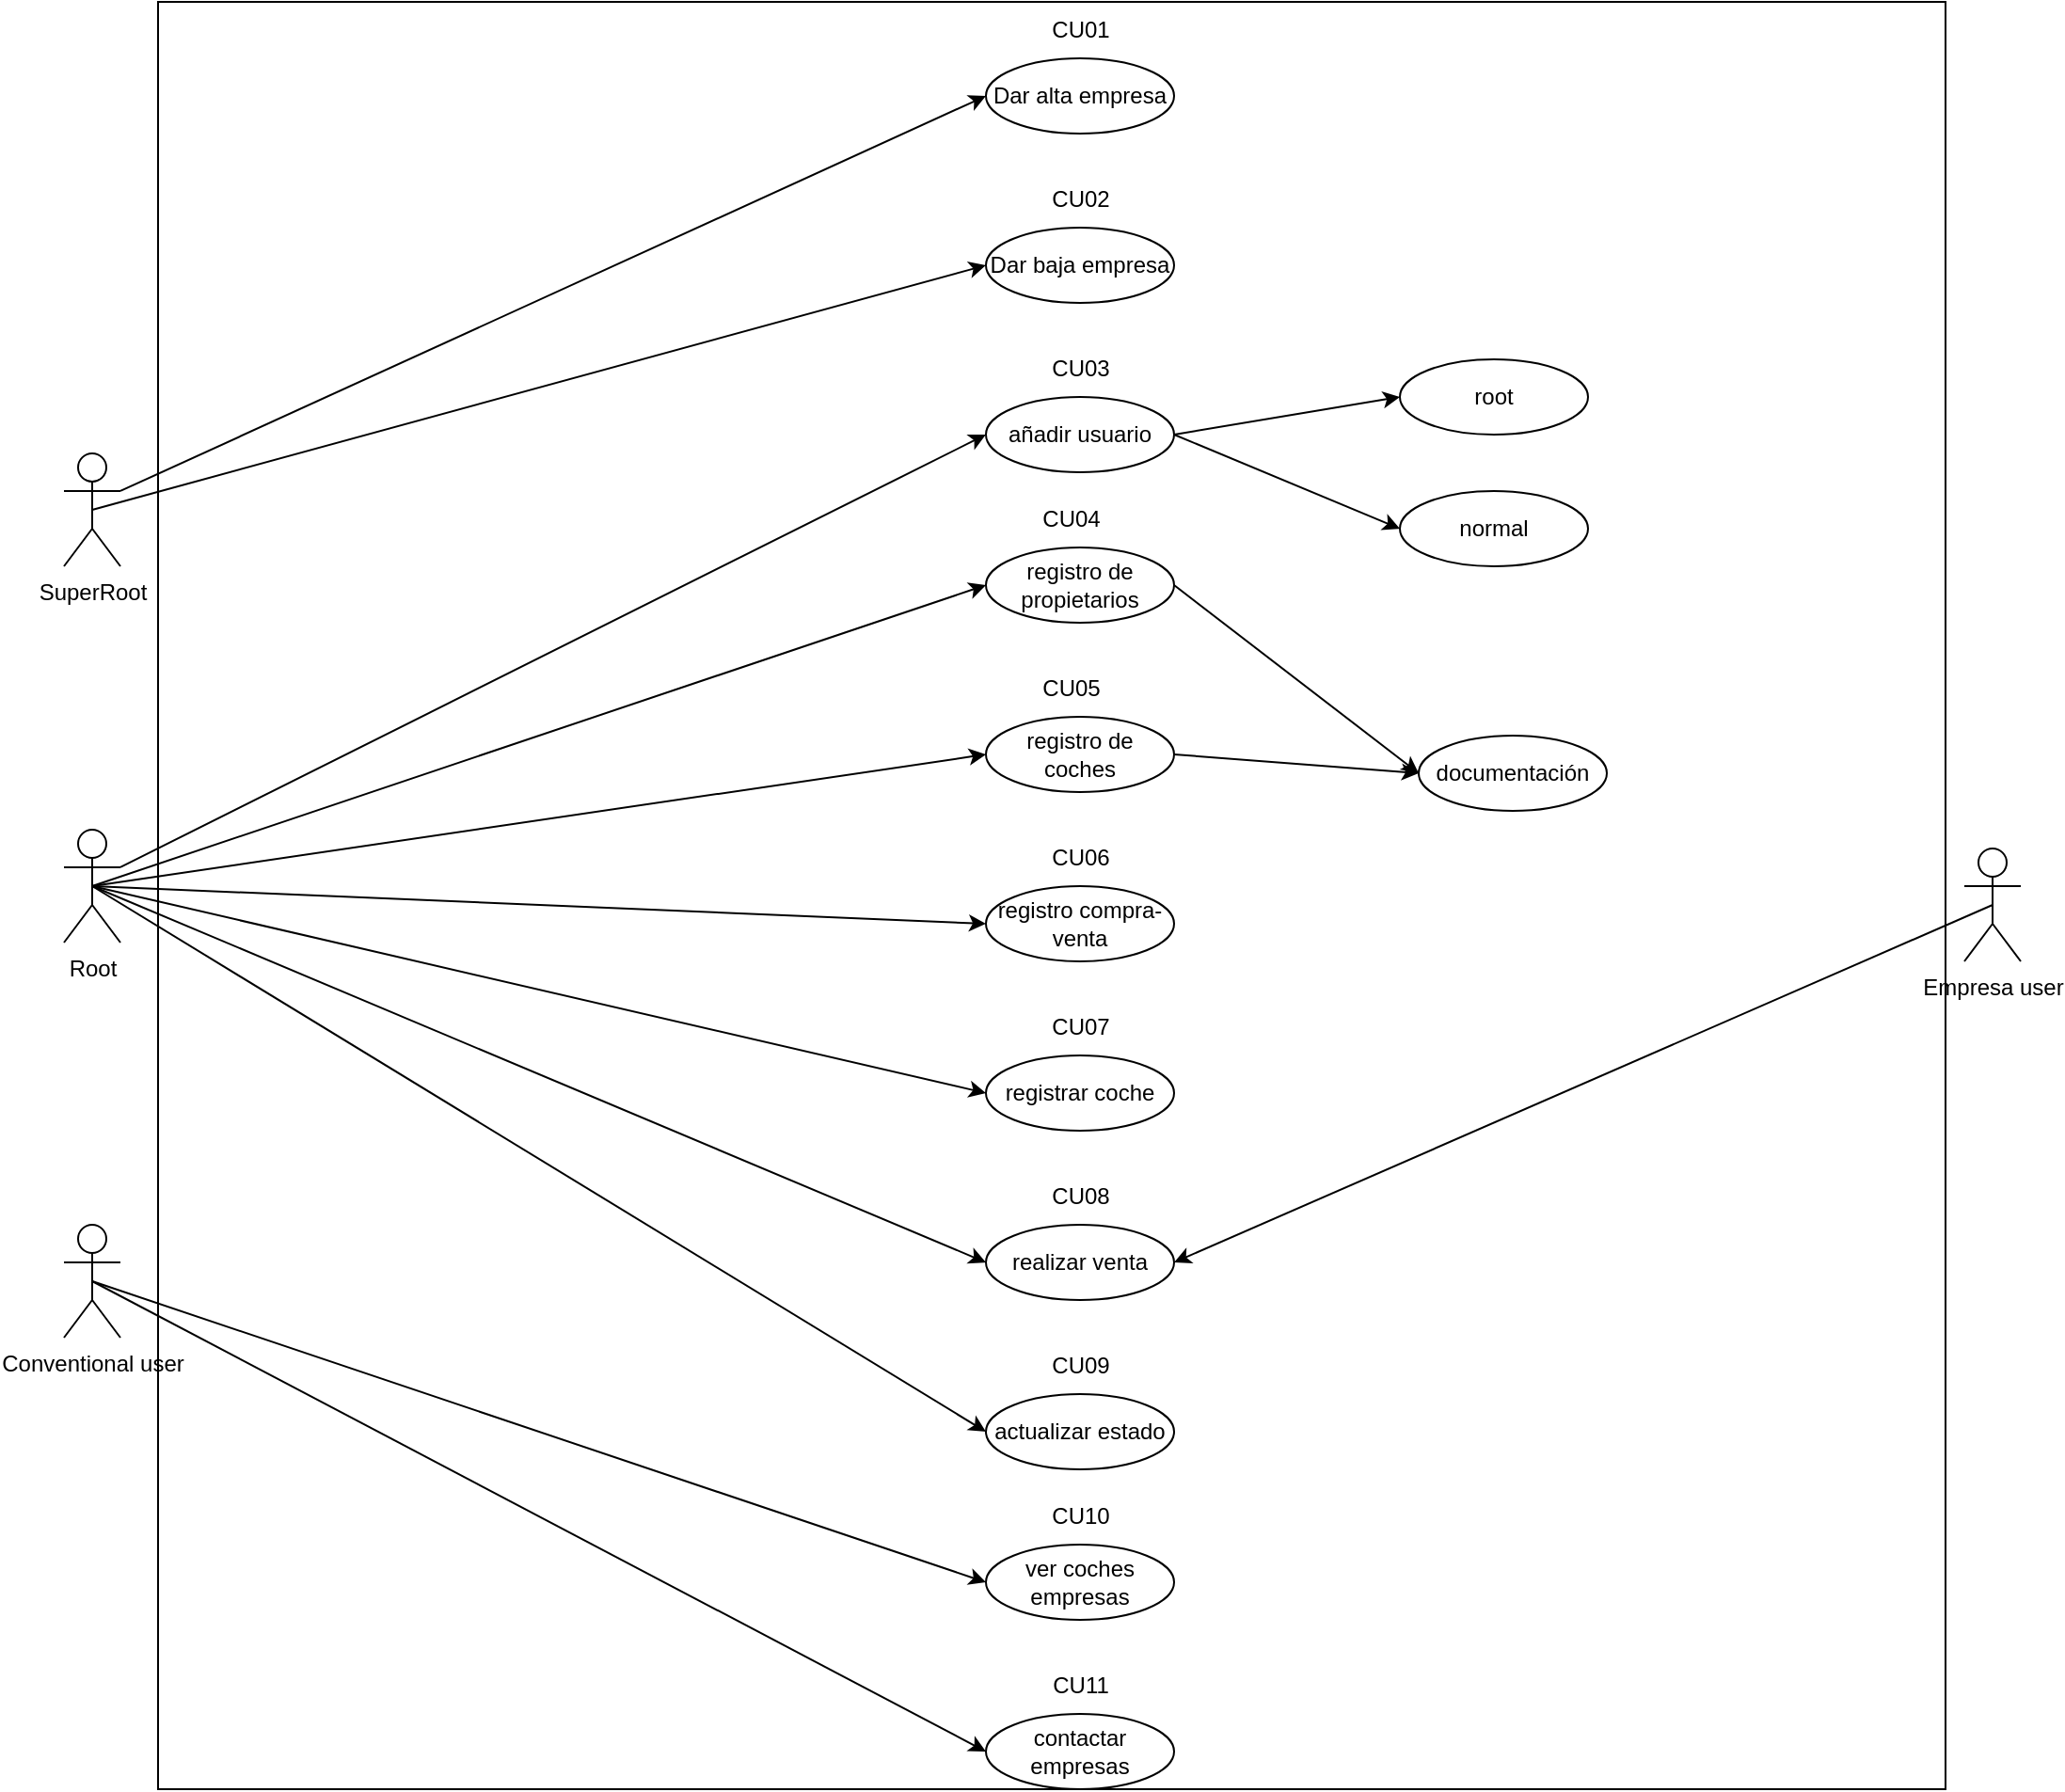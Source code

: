 <mxfile version="24.6.4" type="device">
  <diagram name="Página-1" id="p8f2BYi9Vp8I2ANP-Sst">
    <mxGraphModel dx="1434" dy="836" grid="1" gridSize="10" guides="1" tooltips="1" connect="1" arrows="1" fold="1" page="1" pageScale="1" pageWidth="827" pageHeight="1169" math="0" shadow="0">
      <root>
        <mxCell id="0" />
        <mxCell id="1" parent="0" />
        <mxCell id="Sqgr7XIrYoQnnIhTzp-i-64" value="" style="whiteSpace=wrap;html=1;aspect=fixed;" parent="1" vertex="1">
          <mxGeometry x="210" y="40" width="950" height="950" as="geometry" />
        </mxCell>
        <mxCell id="Sqgr7XIrYoQnnIhTzp-i-10" style="rounded=0;orthogonalLoop=1;jettySize=auto;html=1;exitX=1;exitY=0.333;exitDx=0;exitDy=0;exitPerimeter=0;entryX=0;entryY=0.5;entryDx=0;entryDy=0;" parent="1" source="Sqgr7XIrYoQnnIhTzp-i-1" target="Sqgr7XIrYoQnnIhTzp-i-8" edge="1">
          <mxGeometry relative="1" as="geometry" />
        </mxCell>
        <mxCell id="Sqgr7XIrYoQnnIhTzp-i-11" style="rounded=0;orthogonalLoop=1;jettySize=auto;html=1;exitX=0.5;exitY=0.5;exitDx=0;exitDy=0;exitPerimeter=0;entryX=0;entryY=0.5;entryDx=0;entryDy=0;" parent="1" source="Sqgr7XIrYoQnnIhTzp-i-1" target="Sqgr7XIrYoQnnIhTzp-i-9" edge="1">
          <mxGeometry relative="1" as="geometry" />
        </mxCell>
        <mxCell id="Sqgr7XIrYoQnnIhTzp-i-1" value="SuperRoot&lt;div&gt;&lt;br&gt;&lt;/div&gt;" style="shape=umlActor;verticalLabelPosition=bottom;verticalAlign=top;html=1;outlineConnect=0;" parent="1" vertex="1">
          <mxGeometry x="160" y="280" width="30" height="60" as="geometry" />
        </mxCell>
        <mxCell id="Sqgr7XIrYoQnnIhTzp-i-15" style="edgeStyle=none;rounded=0;orthogonalLoop=1;jettySize=auto;html=1;exitX=1;exitY=0.333;exitDx=0;exitDy=0;exitPerimeter=0;entryX=0;entryY=0.5;entryDx=0;entryDy=0;" parent="1" source="Sqgr7XIrYoQnnIhTzp-i-3" target="Sqgr7XIrYoQnnIhTzp-i-14" edge="1">
          <mxGeometry relative="1" as="geometry" />
        </mxCell>
        <mxCell id="Sqgr7XIrYoQnnIhTzp-i-23" style="edgeStyle=none;rounded=0;orthogonalLoop=1;jettySize=auto;html=1;exitX=0.5;exitY=0.5;exitDx=0;exitDy=0;exitPerimeter=0;entryX=0;entryY=0.5;entryDx=0;entryDy=0;" parent="1" source="Sqgr7XIrYoQnnIhTzp-i-3" target="Sqgr7XIrYoQnnIhTzp-i-22" edge="1">
          <mxGeometry relative="1" as="geometry">
            <mxPoint x="410" y="550" as="targetPoint" />
          </mxGeometry>
        </mxCell>
        <mxCell id="Sqgr7XIrYoQnnIhTzp-i-27" style="edgeStyle=none;rounded=0;orthogonalLoop=1;jettySize=auto;html=1;exitX=0.5;exitY=0.5;exitDx=0;exitDy=0;exitPerimeter=0;entryX=0;entryY=0.5;entryDx=0;entryDy=0;" parent="1" source="Sqgr7XIrYoQnnIhTzp-i-3" target="Sqgr7XIrYoQnnIhTzp-i-26" edge="1">
          <mxGeometry relative="1" as="geometry" />
        </mxCell>
        <mxCell id="Sqgr7XIrYoQnnIhTzp-i-32" style="edgeStyle=none;rounded=0;orthogonalLoop=1;jettySize=auto;html=1;exitX=0.5;exitY=0.5;exitDx=0;exitDy=0;exitPerimeter=0;entryX=0;entryY=0.5;entryDx=0;entryDy=0;" parent="1" source="Sqgr7XIrYoQnnIhTzp-i-3" target="Sqgr7XIrYoQnnIhTzp-i-30" edge="1">
          <mxGeometry relative="1" as="geometry" />
        </mxCell>
        <mxCell id="Sqgr7XIrYoQnnIhTzp-i-37" style="edgeStyle=none;rounded=0;orthogonalLoop=1;jettySize=auto;html=1;exitX=0.5;exitY=0.5;exitDx=0;exitDy=0;exitPerimeter=0;entryX=0;entryY=0.5;entryDx=0;entryDy=0;" parent="1" source="Sqgr7XIrYoQnnIhTzp-i-3" target="Sqgr7XIrYoQnnIhTzp-i-34" edge="1">
          <mxGeometry relative="1" as="geometry" />
        </mxCell>
        <mxCell id="Sqgr7XIrYoQnnIhTzp-i-38" style="edgeStyle=none;rounded=0;orthogonalLoop=1;jettySize=auto;html=1;exitX=0.5;exitY=0.5;exitDx=0;exitDy=0;exitPerimeter=0;entryX=0;entryY=0.5;entryDx=0;entryDy=0;" parent="1" source="Sqgr7XIrYoQnnIhTzp-i-3" target="Sqgr7XIrYoQnnIhTzp-i-35" edge="1">
          <mxGeometry relative="1" as="geometry" />
        </mxCell>
        <mxCell id="Sqgr7XIrYoQnnIhTzp-i-39" style="edgeStyle=none;rounded=0;orthogonalLoop=1;jettySize=auto;html=1;exitX=0.5;exitY=0.5;exitDx=0;exitDy=0;exitPerimeter=0;entryX=0;entryY=0.5;entryDx=0;entryDy=0;" parent="1" source="Sqgr7XIrYoQnnIhTzp-i-3" target="Sqgr7XIrYoQnnIhTzp-i-36" edge="1">
          <mxGeometry relative="1" as="geometry" />
        </mxCell>
        <mxCell id="Sqgr7XIrYoQnnIhTzp-i-3" value="Root" style="shape=umlActor;verticalLabelPosition=bottom;verticalAlign=top;html=1;outlineConnect=0;" parent="1" vertex="1">
          <mxGeometry x="160" y="480" width="30" height="60" as="geometry" />
        </mxCell>
        <mxCell id="Sqgr7XIrYoQnnIhTzp-i-40" style="edgeStyle=none;rounded=0;orthogonalLoop=1;jettySize=auto;html=1;exitX=0.5;exitY=0.5;exitDx=0;exitDy=0;exitPerimeter=0;entryX=1;entryY=0.5;entryDx=0;entryDy=0;" parent="1" source="Sqgr7XIrYoQnnIhTzp-i-5" target="Sqgr7XIrYoQnnIhTzp-i-35" edge="1">
          <mxGeometry relative="1" as="geometry" />
        </mxCell>
        <mxCell id="Sqgr7XIrYoQnnIhTzp-i-5" value="Empresa user" style="shape=umlActor;verticalLabelPosition=bottom;verticalAlign=top;html=1;outlineConnect=0;" parent="1" vertex="1">
          <mxGeometry x="1170" y="490" width="30" height="60" as="geometry" />
        </mxCell>
        <mxCell id="Sqgr7XIrYoQnnIhTzp-i-44" style="edgeStyle=none;rounded=0;orthogonalLoop=1;jettySize=auto;html=1;exitX=0.5;exitY=0.5;exitDx=0;exitDy=0;exitPerimeter=0;entryX=0;entryY=0.5;entryDx=0;entryDy=0;" parent="1" source="Sqgr7XIrYoQnnIhTzp-i-6" target="Sqgr7XIrYoQnnIhTzp-i-42" edge="1">
          <mxGeometry relative="1" as="geometry" />
        </mxCell>
        <mxCell id="Sqgr7XIrYoQnnIhTzp-i-57" style="edgeStyle=none;rounded=0;orthogonalLoop=1;jettySize=auto;html=1;exitX=0.5;exitY=0.5;exitDx=0;exitDy=0;exitPerimeter=0;entryX=0;entryY=0.5;entryDx=0;entryDy=0;" parent="1" source="Sqgr7XIrYoQnnIhTzp-i-6" target="Sqgr7XIrYoQnnIhTzp-i-43" edge="1">
          <mxGeometry relative="1" as="geometry" />
        </mxCell>
        <mxCell id="Sqgr7XIrYoQnnIhTzp-i-6" value="Conventional user&lt;div&gt;&lt;br&gt;&lt;/div&gt;" style="shape=umlActor;verticalLabelPosition=bottom;verticalAlign=top;html=1;outlineConnect=0;" parent="1" vertex="1">
          <mxGeometry x="160" y="690" width="30" height="60" as="geometry" />
        </mxCell>
        <mxCell id="Sqgr7XIrYoQnnIhTzp-i-8" value="Dar alta empresa" style="ellipse;whiteSpace=wrap;html=1;align=center;" parent="1" vertex="1">
          <mxGeometry x="650" y="70" width="100" height="40" as="geometry" />
        </mxCell>
        <mxCell id="Sqgr7XIrYoQnnIhTzp-i-9" value="Dar baja empresa" style="ellipse;whiteSpace=wrap;html=1;align=center;" parent="1" vertex="1">
          <mxGeometry x="650" y="160" width="100" height="40" as="geometry" />
        </mxCell>
        <mxCell id="Sqgr7XIrYoQnnIhTzp-i-17" style="edgeStyle=none;rounded=0;orthogonalLoop=1;jettySize=auto;html=1;exitX=1;exitY=0.5;exitDx=0;exitDy=0;entryX=0;entryY=0.5;entryDx=0;entryDy=0;" parent="1" source="Sqgr7XIrYoQnnIhTzp-i-14" target="Sqgr7XIrYoQnnIhTzp-i-16" edge="1">
          <mxGeometry relative="1" as="geometry" />
        </mxCell>
        <mxCell id="Sqgr7XIrYoQnnIhTzp-i-19" style="edgeStyle=none;rounded=0;orthogonalLoop=1;jettySize=auto;html=1;exitX=1;exitY=0.5;exitDx=0;exitDy=0;entryX=0;entryY=0.5;entryDx=0;entryDy=0;" parent="1" source="Sqgr7XIrYoQnnIhTzp-i-14" target="Sqgr7XIrYoQnnIhTzp-i-18" edge="1">
          <mxGeometry relative="1" as="geometry" />
        </mxCell>
        <mxCell id="Sqgr7XIrYoQnnIhTzp-i-14" value="añadir usuario" style="ellipse;whiteSpace=wrap;html=1;align=center;" parent="1" vertex="1">
          <mxGeometry x="650" y="250" width="100" height="40" as="geometry" />
        </mxCell>
        <mxCell id="Sqgr7XIrYoQnnIhTzp-i-16" value="root" style="ellipse;whiteSpace=wrap;html=1;align=center;" parent="1" vertex="1">
          <mxGeometry x="870" y="230" width="100" height="40" as="geometry" />
        </mxCell>
        <mxCell id="Sqgr7XIrYoQnnIhTzp-i-18" value="normal" style="ellipse;whiteSpace=wrap;html=1;align=center;" parent="1" vertex="1">
          <mxGeometry x="870" y="300" width="100" height="40" as="geometry" />
        </mxCell>
        <mxCell id="Sqgr7XIrYoQnnIhTzp-i-25" style="edgeStyle=none;rounded=0;orthogonalLoop=1;jettySize=auto;html=1;exitX=1;exitY=0.5;exitDx=0;exitDy=0;entryX=0;entryY=0.5;entryDx=0;entryDy=0;" parent="1" source="Sqgr7XIrYoQnnIhTzp-i-22" target="Sqgr7XIrYoQnnIhTzp-i-24" edge="1">
          <mxGeometry relative="1" as="geometry" />
        </mxCell>
        <mxCell id="Sqgr7XIrYoQnnIhTzp-i-22" value="registro de propietarios" style="ellipse;whiteSpace=wrap;html=1;align=center;" parent="1" vertex="1">
          <mxGeometry x="650" y="330" width="100" height="40" as="geometry" />
        </mxCell>
        <mxCell id="Sqgr7XIrYoQnnIhTzp-i-24" value="documentación" style="ellipse;whiteSpace=wrap;html=1;align=center;" parent="1" vertex="1">
          <mxGeometry x="880" y="430" width="100" height="40" as="geometry" />
        </mxCell>
        <mxCell id="Sqgr7XIrYoQnnIhTzp-i-29" style="edgeStyle=none;rounded=0;orthogonalLoop=1;jettySize=auto;html=1;exitX=1;exitY=0.5;exitDx=0;exitDy=0;entryX=0;entryY=0.5;entryDx=0;entryDy=0;" parent="1" source="Sqgr7XIrYoQnnIhTzp-i-26" target="Sqgr7XIrYoQnnIhTzp-i-24" edge="1">
          <mxGeometry relative="1" as="geometry" />
        </mxCell>
        <mxCell id="Sqgr7XIrYoQnnIhTzp-i-26" value="registro de coches" style="ellipse;whiteSpace=wrap;html=1;align=center;" parent="1" vertex="1">
          <mxGeometry x="650" y="420" width="100" height="40" as="geometry" />
        </mxCell>
        <mxCell id="Sqgr7XIrYoQnnIhTzp-i-30" value="registro compra-venta" style="ellipse;whiteSpace=wrap;html=1;align=center;" parent="1" vertex="1">
          <mxGeometry x="650" y="510" width="100" height="40" as="geometry" />
        </mxCell>
        <mxCell id="Sqgr7XIrYoQnnIhTzp-i-34" value="registrar coche" style="ellipse;whiteSpace=wrap;html=1;align=center;" parent="1" vertex="1">
          <mxGeometry x="650" y="600" width="100" height="40" as="geometry" />
        </mxCell>
        <mxCell id="Sqgr7XIrYoQnnIhTzp-i-35" value="realizar venta" style="ellipse;whiteSpace=wrap;html=1;align=center;" parent="1" vertex="1">
          <mxGeometry x="650" y="690" width="100" height="40" as="geometry" />
        </mxCell>
        <mxCell id="Sqgr7XIrYoQnnIhTzp-i-36" value="actualizar estado" style="ellipse;whiteSpace=wrap;html=1;align=center;" parent="1" vertex="1">
          <mxGeometry x="650" y="780" width="100" height="40" as="geometry" />
        </mxCell>
        <mxCell id="Sqgr7XIrYoQnnIhTzp-i-42" value="ver coches empresas&lt;span style=&quot;color: rgba(0, 0, 0, 0); font-family: monospace; font-size: 0px; text-align: start; text-wrap: nowrap;&quot;&gt;%3CmxGraphModel%3E%3Croot%3E%3CmxCell%20id%3D%220%22%2F%3E%3CmxCell%20id%3D%221%22%20parent%3D%220%22%2F%3E%3CmxCell%20id%3D%222%22%20value%3D%22registrar%20coche%22%20style%3D%22ellipse%3BwhiteSpace%3Dwrap%3Bhtml%3D1%3Balign%3Dcenter%3B%22%20vertex%3D%221%22%20parent%3D%221%22%3E%3CmxGeometry%20x%3D%22390%22%20y%3D%22680%22%20width%3D%22100%22%20height%3D%2240%22%20as%3D%22geometry%22%2F%3E%3C%2FmxCell%3E%3C%2Froot%3E%3C%2FmxGraphModel%3E&lt;/span&gt;" style="ellipse;whiteSpace=wrap;html=1;align=center;" parent="1" vertex="1">
          <mxGeometry x="650" y="860" width="100" height="40" as="geometry" />
        </mxCell>
        <mxCell id="Sqgr7XIrYoQnnIhTzp-i-43" value="contactar empresas" style="ellipse;whiteSpace=wrap;html=1;align=center;" parent="1" vertex="1">
          <mxGeometry x="650" y="950" width="100" height="40" as="geometry" />
        </mxCell>
        <mxCell id="WjMTC2xGEa2VqOKrmT4f-4" value="CU03" style="text;html=1;align=center;verticalAlign=middle;resizable=0;points=[];autosize=1;strokeColor=none;fillColor=none;" vertex="1" parent="1">
          <mxGeometry x="675" y="220" width="50" height="30" as="geometry" />
        </mxCell>
        <mxCell id="WjMTC2xGEa2VqOKrmT4f-5" value="CU02" style="text;html=1;align=center;verticalAlign=middle;resizable=0;points=[];autosize=1;strokeColor=none;fillColor=none;" vertex="1" parent="1">
          <mxGeometry x="675" y="130" width="50" height="30" as="geometry" />
        </mxCell>
        <mxCell id="WjMTC2xGEa2VqOKrmT4f-6" value="CU01" style="text;html=1;align=center;verticalAlign=middle;resizable=0;points=[];autosize=1;strokeColor=none;fillColor=none;" vertex="1" parent="1">
          <mxGeometry x="675" y="40" width="50" height="30" as="geometry" />
        </mxCell>
        <mxCell id="WjMTC2xGEa2VqOKrmT4f-7" value="CU05" style="text;html=1;align=center;verticalAlign=middle;resizable=0;points=[];autosize=1;strokeColor=none;fillColor=none;" vertex="1" parent="1">
          <mxGeometry x="670" y="390" width="50" height="30" as="geometry" />
        </mxCell>
        <mxCell id="WjMTC2xGEa2VqOKrmT4f-8" value="CU04" style="text;html=1;align=center;verticalAlign=middle;resizable=0;points=[];autosize=1;strokeColor=none;fillColor=none;" vertex="1" parent="1">
          <mxGeometry x="670" y="300" width="50" height="30" as="geometry" />
        </mxCell>
        <mxCell id="WjMTC2xGEa2VqOKrmT4f-9" value="CU11" style="text;html=1;align=center;verticalAlign=middle;resizable=0;points=[];autosize=1;strokeColor=none;fillColor=none;" vertex="1" parent="1">
          <mxGeometry x="675" y="920" width="50" height="30" as="geometry" />
        </mxCell>
        <mxCell id="WjMTC2xGEa2VqOKrmT4f-10" value="CU10" style="text;html=1;align=center;verticalAlign=middle;resizable=0;points=[];autosize=1;strokeColor=none;fillColor=none;" vertex="1" parent="1">
          <mxGeometry x="675" y="830" width="50" height="30" as="geometry" />
        </mxCell>
        <mxCell id="WjMTC2xGEa2VqOKrmT4f-11" value="CU09" style="text;html=1;align=center;verticalAlign=middle;resizable=0;points=[];autosize=1;strokeColor=none;fillColor=none;" vertex="1" parent="1">
          <mxGeometry x="675" y="750" width="50" height="30" as="geometry" />
        </mxCell>
        <mxCell id="WjMTC2xGEa2VqOKrmT4f-12" value="CU08" style="text;html=1;align=center;verticalAlign=middle;resizable=0;points=[];autosize=1;strokeColor=none;fillColor=none;" vertex="1" parent="1">
          <mxGeometry x="675" y="660" width="50" height="30" as="geometry" />
        </mxCell>
        <mxCell id="WjMTC2xGEa2VqOKrmT4f-13" value="CU07" style="text;html=1;align=center;verticalAlign=middle;resizable=0;points=[];autosize=1;strokeColor=none;fillColor=none;" vertex="1" parent="1">
          <mxGeometry x="675" y="570" width="50" height="30" as="geometry" />
        </mxCell>
        <mxCell id="WjMTC2xGEa2VqOKrmT4f-14" value="CU06" style="text;html=1;align=center;verticalAlign=middle;resizable=0;points=[];autosize=1;strokeColor=none;fillColor=none;" vertex="1" parent="1">
          <mxGeometry x="675" y="480" width="50" height="30" as="geometry" />
        </mxCell>
      </root>
    </mxGraphModel>
  </diagram>
</mxfile>
